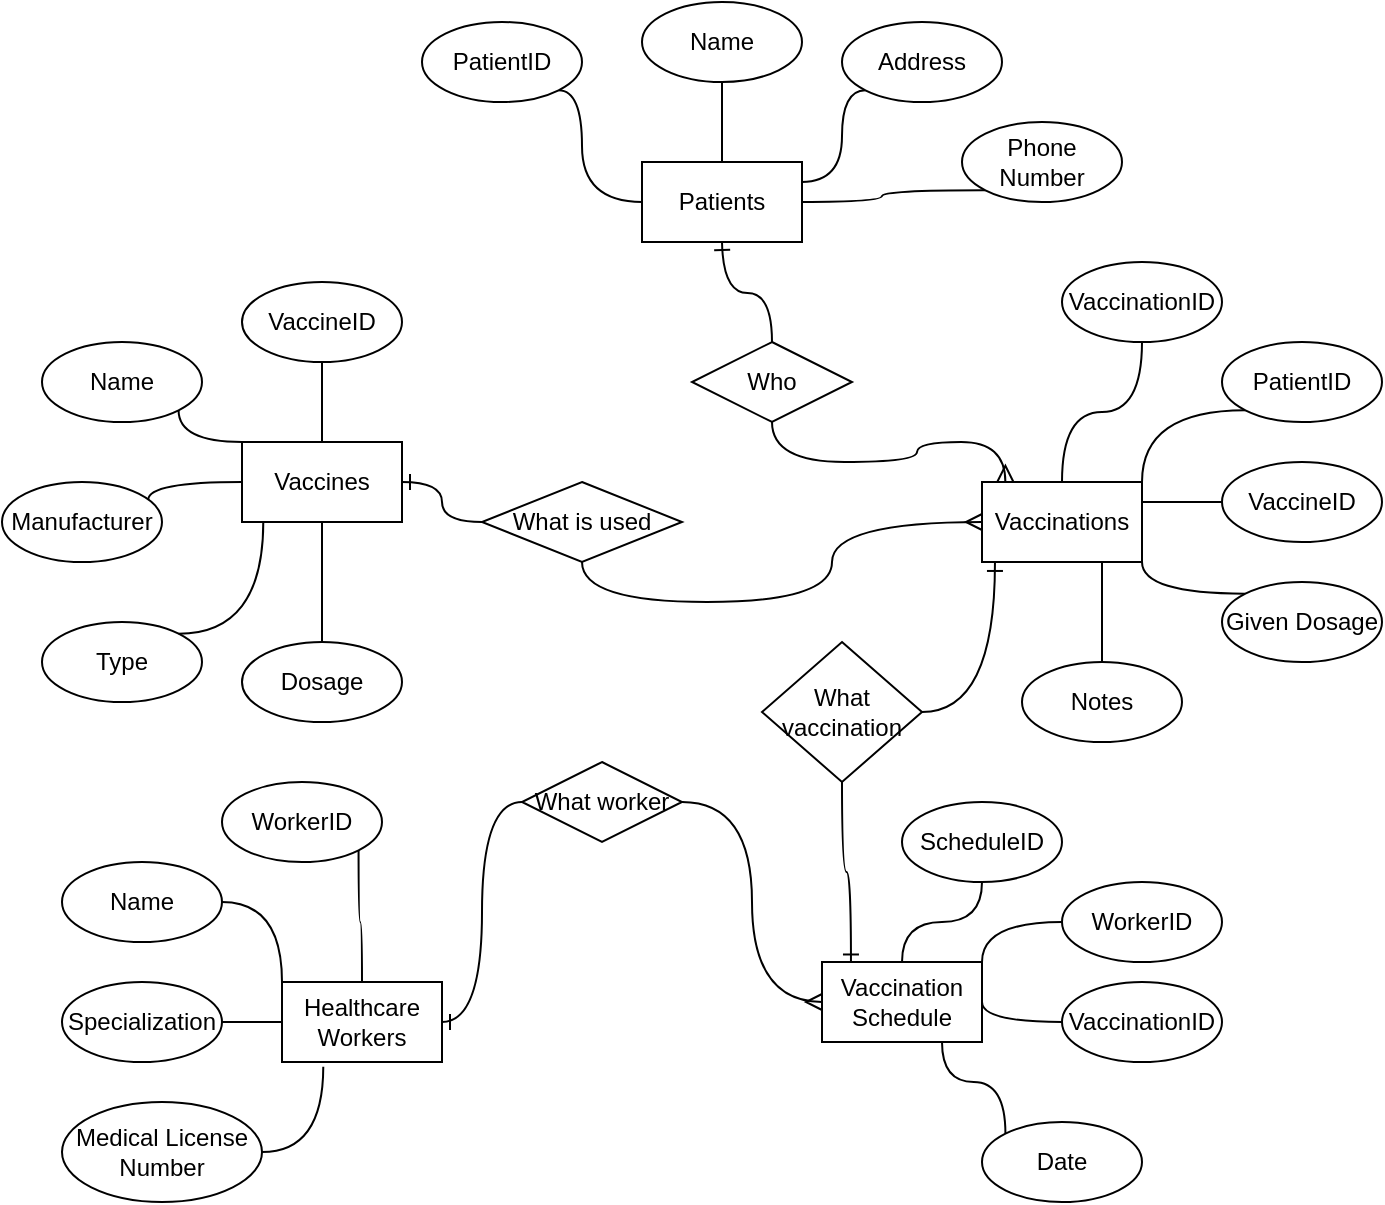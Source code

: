<mxfile version="21.8.0" type="device">
  <diagram name="Сторінка-1" id="_Ro8ebr_PKxynZWaetWl">
    <mxGraphModel dx="1434" dy="744" grid="1" gridSize="10" guides="1" tooltips="1" connect="1" arrows="1" fold="1" page="1" pageScale="1" pageWidth="850" pageHeight="1100" math="0" shadow="0">
      <root>
        <mxCell id="0" />
        <mxCell id="1" parent="0" />
        <mxCell id="3lOZ6aOzdxaL4Qyu1qb0-2" value="Patients" style="whiteSpace=wrap;html=1;" parent="1" vertex="1">
          <mxGeometry x="400" y="120" width="80" height="40" as="geometry" />
        </mxCell>
        <mxCell id="3lOZ6aOzdxaL4Qyu1qb0-3" value="Vaccines" style="whiteSpace=wrap;html=1;" parent="1" vertex="1">
          <mxGeometry x="200" y="260" width="80" height="40" as="geometry" />
        </mxCell>
        <mxCell id="3lOZ6aOzdxaL4Qyu1qb0-47" style="edgeStyle=orthogonalEdgeStyle;rounded=0;orthogonalLoop=1;jettySize=auto;html=1;exitX=0.5;exitY=0;exitDx=0;exitDy=0;entryX=0.5;entryY=1;entryDx=0;entryDy=0;curved=1;endArrow=none;endFill=0;" parent="1" source="3lOZ6aOzdxaL4Qyu1qb0-4" target="3lOZ6aOzdxaL4Qyu1qb0-18" edge="1">
          <mxGeometry relative="1" as="geometry" />
        </mxCell>
        <mxCell id="3lOZ6aOzdxaL4Qyu1qb0-4" value="Vaccinations" style="whiteSpace=wrap;html=1;" parent="1" vertex="1">
          <mxGeometry x="570" y="280" width="80" height="40" as="geometry" />
        </mxCell>
        <mxCell id="3lOZ6aOzdxaL4Qyu1qb0-54" style="edgeStyle=orthogonalEdgeStyle;rounded=0;orthogonalLoop=1;jettySize=auto;html=1;exitX=0.5;exitY=0;exitDx=0;exitDy=0;entryX=1;entryY=1;entryDx=0;entryDy=0;endArrow=none;endFill=0;curved=1;" parent="1" source="3lOZ6aOzdxaL4Qyu1qb0-5" target="3lOZ6aOzdxaL4Qyu1qb0-24" edge="1">
          <mxGeometry relative="1" as="geometry" />
        </mxCell>
        <mxCell id="3lOZ6aOzdxaL4Qyu1qb0-55" style="edgeStyle=orthogonalEdgeStyle;rounded=0;orthogonalLoop=1;jettySize=auto;html=1;exitX=0;exitY=0;exitDx=0;exitDy=0;entryX=1;entryY=0.5;entryDx=0;entryDy=0;curved=1;endArrow=none;endFill=0;" parent="1" source="3lOZ6aOzdxaL4Qyu1qb0-5" target="3lOZ6aOzdxaL4Qyu1qb0-25" edge="1">
          <mxGeometry relative="1" as="geometry" />
        </mxCell>
        <mxCell id="3lOZ6aOzdxaL4Qyu1qb0-56" style="edgeStyle=orthogonalEdgeStyle;rounded=0;orthogonalLoop=1;jettySize=auto;html=1;exitX=0;exitY=0.5;exitDx=0;exitDy=0;entryX=1;entryY=0.5;entryDx=0;entryDy=0;curved=1;endArrow=none;endFill=0;" parent="1" source="3lOZ6aOzdxaL4Qyu1qb0-5" target="3lOZ6aOzdxaL4Qyu1qb0-26" edge="1">
          <mxGeometry relative="1" as="geometry" />
        </mxCell>
        <mxCell id="3lOZ6aOzdxaL4Qyu1qb0-5" value="Healthcare Workers" style="whiteSpace=wrap;html=1;" parent="1" vertex="1">
          <mxGeometry x="220" y="530" width="80" height="40" as="geometry" />
        </mxCell>
        <mxCell id="3lOZ6aOzdxaL4Qyu1qb0-58" style="edgeStyle=orthogonalEdgeStyle;rounded=0;orthogonalLoop=1;jettySize=auto;html=1;exitX=0.5;exitY=0;exitDx=0;exitDy=0;entryX=0.5;entryY=1;entryDx=0;entryDy=0;curved=1;endArrow=none;endFill=0;" parent="1" source="3lOZ6aOzdxaL4Qyu1qb0-6" target="3lOZ6aOzdxaL4Qyu1qb0-28" edge="1">
          <mxGeometry relative="1" as="geometry" />
        </mxCell>
        <mxCell id="3lOZ6aOzdxaL4Qyu1qb0-59" style="edgeStyle=orthogonalEdgeStyle;rounded=0;orthogonalLoop=1;jettySize=auto;html=1;exitX=1;exitY=0;exitDx=0;exitDy=0;entryX=0;entryY=0.5;entryDx=0;entryDy=0;curved=1;endArrow=none;endFill=0;" parent="1" source="3lOZ6aOzdxaL4Qyu1qb0-6" target="3lOZ6aOzdxaL4Qyu1qb0-29" edge="1">
          <mxGeometry relative="1" as="geometry" />
        </mxCell>
        <mxCell id="3lOZ6aOzdxaL4Qyu1qb0-60" style="edgeStyle=orthogonalEdgeStyle;rounded=0;orthogonalLoop=1;jettySize=auto;html=1;exitX=1;exitY=0.5;exitDx=0;exitDy=0;entryX=0;entryY=0.5;entryDx=0;entryDy=0;curved=1;endArrow=none;endFill=0;" parent="1" source="3lOZ6aOzdxaL4Qyu1qb0-6" target="3lOZ6aOzdxaL4Qyu1qb0-30" edge="1">
          <mxGeometry relative="1" as="geometry">
            <Array as="points">
              <mxPoint x="570" y="550" />
            </Array>
          </mxGeometry>
        </mxCell>
        <mxCell id="3lOZ6aOzdxaL4Qyu1qb0-6" value="Vaccination Schedule" style="whiteSpace=wrap;html=1;" parent="1" vertex="1">
          <mxGeometry x="490" y="520" width="80" height="40" as="geometry" />
        </mxCell>
        <mxCell id="3lOZ6aOzdxaL4Qyu1qb0-43" style="edgeStyle=orthogonalEdgeStyle;rounded=0;orthogonalLoop=1;jettySize=auto;html=1;exitX=1;exitY=1;exitDx=0;exitDy=0;entryX=0;entryY=0.5;entryDx=0;entryDy=0;curved=1;endArrow=none;endFill=0;" parent="1" source="3lOZ6aOzdxaL4Qyu1qb0-7" target="3lOZ6aOzdxaL4Qyu1qb0-2" edge="1">
          <mxGeometry relative="1" as="geometry">
            <Array as="points">
              <mxPoint x="370" y="84" />
              <mxPoint x="370" y="140" />
            </Array>
          </mxGeometry>
        </mxCell>
        <mxCell id="3lOZ6aOzdxaL4Qyu1qb0-7" value="PatientID" style="ellipse;whiteSpace=wrap;html=1;" parent="1" vertex="1">
          <mxGeometry x="290" y="50" width="80" height="40" as="geometry" />
        </mxCell>
        <mxCell id="3lOZ6aOzdxaL4Qyu1qb0-44" style="edgeStyle=orthogonalEdgeStyle;rounded=0;orthogonalLoop=1;jettySize=auto;html=1;exitX=0.5;exitY=1;exitDx=0;exitDy=0;entryX=0.5;entryY=0;entryDx=0;entryDy=0;curved=1;endArrow=none;endFill=0;" parent="1" source="3lOZ6aOzdxaL4Qyu1qb0-8" target="3lOZ6aOzdxaL4Qyu1qb0-2" edge="1">
          <mxGeometry relative="1" as="geometry" />
        </mxCell>
        <mxCell id="3lOZ6aOzdxaL4Qyu1qb0-8" value="Name" style="ellipse;whiteSpace=wrap;html=1;" parent="1" vertex="1">
          <mxGeometry x="400" y="40" width="80" height="40" as="geometry" />
        </mxCell>
        <mxCell id="3lOZ6aOzdxaL4Qyu1qb0-45" style="edgeStyle=orthogonalEdgeStyle;rounded=0;orthogonalLoop=1;jettySize=auto;html=1;exitX=0;exitY=1;exitDx=0;exitDy=0;entryX=1;entryY=0.25;entryDx=0;entryDy=0;curved=1;endArrow=none;endFill=0;" parent="1" source="3lOZ6aOzdxaL4Qyu1qb0-9" target="3lOZ6aOzdxaL4Qyu1qb0-2" edge="1">
          <mxGeometry relative="1" as="geometry">
            <Array as="points">
              <mxPoint x="500" y="84" />
              <mxPoint x="500" y="130" />
            </Array>
          </mxGeometry>
        </mxCell>
        <mxCell id="3lOZ6aOzdxaL4Qyu1qb0-9" value="Address" style="ellipse;whiteSpace=wrap;html=1;" parent="1" vertex="1">
          <mxGeometry x="500" y="50" width="80" height="40" as="geometry" />
        </mxCell>
        <mxCell id="3lOZ6aOzdxaL4Qyu1qb0-46" style="edgeStyle=orthogonalEdgeStyle;rounded=0;orthogonalLoop=1;jettySize=auto;html=1;exitX=0;exitY=1;exitDx=0;exitDy=0;entryX=1;entryY=0.5;entryDx=0;entryDy=0;curved=1;endArrow=none;endFill=0;" parent="1" source="3lOZ6aOzdxaL4Qyu1qb0-10" target="3lOZ6aOzdxaL4Qyu1qb0-2" edge="1">
          <mxGeometry relative="1" as="geometry" />
        </mxCell>
        <mxCell id="3lOZ6aOzdxaL4Qyu1qb0-10" value="Phone Number" style="ellipse;whiteSpace=wrap;html=1;" parent="1" vertex="1">
          <mxGeometry x="560" y="100" width="80" height="40" as="geometry" />
        </mxCell>
        <mxCell id="3lOZ6aOzdxaL4Qyu1qb0-39" style="edgeStyle=orthogonalEdgeStyle;rounded=0;orthogonalLoop=1;jettySize=auto;html=1;exitX=0.5;exitY=1;exitDx=0;exitDy=0;entryX=0.5;entryY=0;entryDx=0;entryDy=0;endArrow=none;endFill=0;elbow=vertical;curved=1;" parent="1" source="3lOZ6aOzdxaL4Qyu1qb0-11" target="3lOZ6aOzdxaL4Qyu1qb0-3" edge="1">
          <mxGeometry relative="1" as="geometry" />
        </mxCell>
        <mxCell id="3lOZ6aOzdxaL4Qyu1qb0-11" value="VaccineID" style="ellipse;whiteSpace=wrap;html=1;" parent="1" vertex="1">
          <mxGeometry x="200" y="180" width="80" height="40" as="geometry" />
        </mxCell>
        <mxCell id="3lOZ6aOzdxaL4Qyu1qb0-12" value="Name" style="ellipse;whiteSpace=wrap;html=1;" parent="1" vertex="1">
          <mxGeometry x="100" y="210" width="80" height="40" as="geometry" />
        </mxCell>
        <mxCell id="3lOZ6aOzdxaL4Qyu1qb0-38" style="edgeStyle=orthogonalEdgeStyle;rounded=0;orthogonalLoop=1;jettySize=auto;html=1;exitX=0.914;exitY=0.221;exitDx=0;exitDy=0;entryX=0;entryY=0.5;entryDx=0;entryDy=0;endArrow=none;endFill=0;curved=1;exitPerimeter=0;" parent="1" source="3lOZ6aOzdxaL4Qyu1qb0-13" target="3lOZ6aOzdxaL4Qyu1qb0-3" edge="1">
          <mxGeometry relative="1" as="geometry">
            <Array as="points">
              <mxPoint x="153" y="280" />
            </Array>
          </mxGeometry>
        </mxCell>
        <mxCell id="3lOZ6aOzdxaL4Qyu1qb0-13" value="Manufacturer" style="ellipse;whiteSpace=wrap;html=1;" parent="1" vertex="1">
          <mxGeometry x="80" y="280" width="80" height="40" as="geometry" />
        </mxCell>
        <mxCell id="3lOZ6aOzdxaL4Qyu1qb0-14" value="Type" style="ellipse;whiteSpace=wrap;html=1;" parent="1" vertex="1">
          <mxGeometry x="100" y="350" width="80" height="40" as="geometry" />
        </mxCell>
        <mxCell id="3lOZ6aOzdxaL4Qyu1qb0-42" style="edgeStyle=orthogonalEdgeStyle;rounded=0;orthogonalLoop=1;jettySize=auto;html=1;exitX=0.5;exitY=0;exitDx=0;exitDy=0;entryX=0.5;entryY=1;entryDx=0;entryDy=0;curved=1;endArrow=none;endFill=0;" parent="1" source="3lOZ6aOzdxaL4Qyu1qb0-15" target="3lOZ6aOzdxaL4Qyu1qb0-3" edge="1">
          <mxGeometry relative="1" as="geometry" />
        </mxCell>
        <mxCell id="3lOZ6aOzdxaL4Qyu1qb0-15" value="Dosage" style="ellipse;whiteSpace=wrap;html=1;" parent="1" vertex="1">
          <mxGeometry x="200" y="360" width="80" height="40" as="geometry" />
        </mxCell>
        <mxCell id="3lOZ6aOzdxaL4Qyu1qb0-18" value="VaccinationID" style="ellipse;whiteSpace=wrap;html=1;" parent="1" vertex="1">
          <mxGeometry x="610" y="170" width="80" height="40" as="geometry" />
        </mxCell>
        <mxCell id="3lOZ6aOzdxaL4Qyu1qb0-48" style="edgeStyle=orthogonalEdgeStyle;rounded=0;orthogonalLoop=1;jettySize=auto;html=1;exitX=0;exitY=1;exitDx=0;exitDy=0;entryX=1;entryY=0;entryDx=0;entryDy=0;curved=1;endArrow=none;endFill=0;" parent="1" source="3lOZ6aOzdxaL4Qyu1qb0-19" target="3lOZ6aOzdxaL4Qyu1qb0-4" edge="1">
          <mxGeometry relative="1" as="geometry" />
        </mxCell>
        <mxCell id="3lOZ6aOzdxaL4Qyu1qb0-19" value="PatientID" style="ellipse;whiteSpace=wrap;html=1;" parent="1" vertex="1">
          <mxGeometry x="690" y="210" width="80" height="40" as="geometry" />
        </mxCell>
        <mxCell id="3lOZ6aOzdxaL4Qyu1qb0-50" style="edgeStyle=orthogonalEdgeStyle;rounded=0;orthogonalLoop=1;jettySize=auto;html=1;exitX=0;exitY=0.5;exitDx=0;exitDy=0;entryX=1;entryY=0.25;entryDx=0;entryDy=0;curved=1;endArrow=none;endFill=0;" parent="1" source="3lOZ6aOzdxaL4Qyu1qb0-20" target="3lOZ6aOzdxaL4Qyu1qb0-4" edge="1">
          <mxGeometry relative="1" as="geometry" />
        </mxCell>
        <mxCell id="3lOZ6aOzdxaL4Qyu1qb0-20" value="VaccineID" style="ellipse;whiteSpace=wrap;html=1;" parent="1" vertex="1">
          <mxGeometry x="690" y="270" width="80" height="40" as="geometry" />
        </mxCell>
        <mxCell id="3lOZ6aOzdxaL4Qyu1qb0-51" style="edgeStyle=orthogonalEdgeStyle;rounded=0;orthogonalLoop=1;jettySize=auto;html=1;exitX=0;exitY=0;exitDx=0;exitDy=0;entryX=1;entryY=1;entryDx=0;entryDy=0;curved=1;endArrow=none;endFill=0;" parent="1" source="3lOZ6aOzdxaL4Qyu1qb0-22" target="3lOZ6aOzdxaL4Qyu1qb0-4" edge="1">
          <mxGeometry relative="1" as="geometry">
            <Array as="points">
              <mxPoint x="650" y="336" />
            </Array>
          </mxGeometry>
        </mxCell>
        <mxCell id="3lOZ6aOzdxaL4Qyu1qb0-22" value="Given Dosage" style="ellipse;whiteSpace=wrap;html=1;" parent="1" vertex="1">
          <mxGeometry x="690" y="330" width="80" height="40" as="geometry" />
        </mxCell>
        <mxCell id="3lOZ6aOzdxaL4Qyu1qb0-53" style="edgeStyle=orthogonalEdgeStyle;rounded=0;orthogonalLoop=1;jettySize=auto;html=1;exitX=0.5;exitY=0;exitDx=0;exitDy=0;entryX=0.75;entryY=1;entryDx=0;entryDy=0;endArrow=none;endFill=0;curved=1;" parent="1" source="3lOZ6aOzdxaL4Qyu1qb0-23" target="3lOZ6aOzdxaL4Qyu1qb0-4" edge="1">
          <mxGeometry relative="1" as="geometry" />
        </mxCell>
        <mxCell id="3lOZ6aOzdxaL4Qyu1qb0-23" value="Notes" style="ellipse;whiteSpace=wrap;html=1;" parent="1" vertex="1">
          <mxGeometry x="590" y="370" width="80" height="40" as="geometry" />
        </mxCell>
        <mxCell id="3lOZ6aOzdxaL4Qyu1qb0-24" value="WorkerID" style="ellipse;whiteSpace=wrap;html=1;" parent="1" vertex="1">
          <mxGeometry x="190" y="430" width="80" height="40" as="geometry" />
        </mxCell>
        <mxCell id="3lOZ6aOzdxaL4Qyu1qb0-25" value="Name" style="ellipse;whiteSpace=wrap;html=1;" parent="1" vertex="1">
          <mxGeometry x="110" y="470" width="80" height="40" as="geometry" />
        </mxCell>
        <mxCell id="3lOZ6aOzdxaL4Qyu1qb0-26" value="Specialization" style="ellipse;whiteSpace=wrap;html=1;" parent="1" vertex="1">
          <mxGeometry x="110" y="530" width="80" height="40" as="geometry" />
        </mxCell>
        <mxCell id="3lOZ6aOzdxaL4Qyu1qb0-27" value="Medical License Number" style="ellipse;whiteSpace=wrap;html=1;" parent="1" vertex="1">
          <mxGeometry x="110" y="590" width="100" height="50" as="geometry" />
        </mxCell>
        <mxCell id="3lOZ6aOzdxaL4Qyu1qb0-28" value="ScheduleID" style="ellipse;whiteSpace=wrap;html=1;" parent="1" vertex="1">
          <mxGeometry x="530" y="440" width="80" height="40" as="geometry" />
        </mxCell>
        <mxCell id="3lOZ6aOzdxaL4Qyu1qb0-29" value="WorkerID" style="ellipse;whiteSpace=wrap;html=1;" parent="1" vertex="1">
          <mxGeometry x="610" y="480" width="80" height="40" as="geometry" />
        </mxCell>
        <mxCell id="3lOZ6aOzdxaL4Qyu1qb0-30" value="VaccinationID" style="ellipse;whiteSpace=wrap;html=1;" parent="1" vertex="1">
          <mxGeometry x="610" y="530" width="80" height="40" as="geometry" />
        </mxCell>
        <mxCell id="3lOZ6aOzdxaL4Qyu1qb0-61" style="edgeStyle=orthogonalEdgeStyle;rounded=0;orthogonalLoop=1;jettySize=auto;html=1;exitX=0;exitY=0;exitDx=0;exitDy=0;entryX=0.75;entryY=1;entryDx=0;entryDy=0;curved=1;endArrow=none;endFill=0;" parent="1" source="3lOZ6aOzdxaL4Qyu1qb0-31" target="3lOZ6aOzdxaL4Qyu1qb0-6" edge="1">
          <mxGeometry relative="1" as="geometry" />
        </mxCell>
        <mxCell id="3lOZ6aOzdxaL4Qyu1qb0-31" value="Date" style="ellipse;whiteSpace=wrap;html=1;" parent="1" vertex="1">
          <mxGeometry x="570" y="600" width="80" height="40" as="geometry" />
        </mxCell>
        <mxCell id="3lOZ6aOzdxaL4Qyu1qb0-40" style="edgeStyle=orthogonalEdgeStyle;rounded=0;orthogonalLoop=1;jettySize=auto;html=1;exitX=1;exitY=1;exitDx=0;exitDy=0;entryX=0;entryY=0;entryDx=0;entryDy=0;endArrow=none;endFill=0;curved=1;" parent="1" source="3lOZ6aOzdxaL4Qyu1qb0-12" target="3lOZ6aOzdxaL4Qyu1qb0-3" edge="1">
          <mxGeometry relative="1" as="geometry">
            <Array as="points">
              <mxPoint x="168" y="260" />
            </Array>
          </mxGeometry>
        </mxCell>
        <mxCell id="3lOZ6aOzdxaL4Qyu1qb0-41" style="edgeStyle=orthogonalEdgeStyle;rounded=0;orthogonalLoop=1;jettySize=auto;html=1;exitX=1;exitY=0;exitDx=0;exitDy=0;entryX=0.133;entryY=1;entryDx=0;entryDy=0;entryPerimeter=0;endArrow=none;endFill=0;curved=1;" parent="1" source="3lOZ6aOzdxaL4Qyu1qb0-14" target="3lOZ6aOzdxaL4Qyu1qb0-3" edge="1">
          <mxGeometry relative="1" as="geometry" />
        </mxCell>
        <mxCell id="3lOZ6aOzdxaL4Qyu1qb0-57" style="edgeStyle=orthogonalEdgeStyle;rounded=0;orthogonalLoop=1;jettySize=auto;html=1;exitX=1;exitY=0.5;exitDx=0;exitDy=0;entryX=0.258;entryY=1.058;entryDx=0;entryDy=0;entryPerimeter=0;curved=1;endArrow=none;endFill=0;" parent="1" source="3lOZ6aOzdxaL4Qyu1qb0-27" target="3lOZ6aOzdxaL4Qyu1qb0-5" edge="1">
          <mxGeometry relative="1" as="geometry" />
        </mxCell>
        <mxCell id="3lOZ6aOzdxaL4Qyu1qb0-63" style="edgeStyle=orthogonalEdgeStyle;rounded=0;orthogonalLoop=1;jettySize=auto;html=1;exitX=0.5;exitY=0;exitDx=0;exitDy=0;endArrow=ERone;endFill=0;curved=1;" parent="1" source="3lOZ6aOzdxaL4Qyu1qb0-62" edge="1">
          <mxGeometry relative="1" as="geometry">
            <mxPoint x="440" y="160" as="targetPoint" />
          </mxGeometry>
        </mxCell>
        <mxCell id="3lOZ6aOzdxaL4Qyu1qb0-64" style="edgeStyle=orthogonalEdgeStyle;rounded=0;orthogonalLoop=1;jettySize=auto;html=1;exitX=0.5;exitY=1;exitDx=0;exitDy=0;entryX=0.146;entryY=-0.003;entryDx=0;entryDy=0;curved=1;endArrow=ERmany;endFill=0;entryPerimeter=0;" parent="1" source="3lOZ6aOzdxaL4Qyu1qb0-62" target="3lOZ6aOzdxaL4Qyu1qb0-4" edge="1">
          <mxGeometry relative="1" as="geometry" />
        </mxCell>
        <mxCell id="3lOZ6aOzdxaL4Qyu1qb0-62" value="Who" style="rhombus;whiteSpace=wrap;html=1;" parent="1" vertex="1">
          <mxGeometry x="425" y="210" width="80" height="40" as="geometry" />
        </mxCell>
        <mxCell id="3lOZ6aOzdxaL4Qyu1qb0-66" style="edgeStyle=orthogonalEdgeStyle;rounded=0;orthogonalLoop=1;jettySize=auto;html=1;exitX=0;exitY=0.5;exitDx=0;exitDy=0;entryX=1;entryY=0.5;entryDx=0;entryDy=0;endArrow=ERone;endFill=0;curved=1;" parent="1" source="3lOZ6aOzdxaL4Qyu1qb0-65" target="3lOZ6aOzdxaL4Qyu1qb0-3" edge="1">
          <mxGeometry relative="1" as="geometry" />
        </mxCell>
        <mxCell id="3lOZ6aOzdxaL4Qyu1qb0-67" style="edgeStyle=orthogonalEdgeStyle;rounded=0;orthogonalLoop=1;jettySize=auto;html=1;exitX=0.5;exitY=1;exitDx=0;exitDy=0;entryX=0;entryY=0.5;entryDx=0;entryDy=0;curved=1;endArrow=ERmany;endFill=0;" parent="1" source="3lOZ6aOzdxaL4Qyu1qb0-65" target="3lOZ6aOzdxaL4Qyu1qb0-4" edge="1">
          <mxGeometry relative="1" as="geometry" />
        </mxCell>
        <mxCell id="3lOZ6aOzdxaL4Qyu1qb0-65" value="What is used" style="rhombus;whiteSpace=wrap;html=1;" parent="1" vertex="1">
          <mxGeometry x="320" y="280" width="100" height="40" as="geometry" />
        </mxCell>
        <mxCell id="3lOZ6aOzdxaL4Qyu1qb0-70" style="edgeStyle=orthogonalEdgeStyle;rounded=0;orthogonalLoop=1;jettySize=auto;html=1;entryX=0.181;entryY=0.006;entryDx=0;entryDy=0;curved=1;entryPerimeter=0;endArrow=ERone;endFill=0;" parent="1" source="3lOZ6aOzdxaL4Qyu1qb0-68" target="3lOZ6aOzdxaL4Qyu1qb0-6" edge="1">
          <mxGeometry relative="1" as="geometry" />
        </mxCell>
        <mxCell id="3lOZ6aOzdxaL4Qyu1qb0-68" value="What vaccination" style="rhombus;whiteSpace=wrap;html=1;" parent="1" vertex="1">
          <mxGeometry x="460" y="360" width="80" height="70" as="geometry" />
        </mxCell>
        <mxCell id="3lOZ6aOzdxaL4Qyu1qb0-71" style="edgeStyle=orthogonalEdgeStyle;rounded=0;orthogonalLoop=1;jettySize=auto;html=1;entryX=0.081;entryY=1.012;entryDx=0;entryDy=0;entryPerimeter=0;endArrow=ERone;endFill=0;curved=1;" parent="1" source="3lOZ6aOzdxaL4Qyu1qb0-68" target="3lOZ6aOzdxaL4Qyu1qb0-4" edge="1">
          <mxGeometry relative="1" as="geometry" />
        </mxCell>
        <mxCell id="3lOZ6aOzdxaL4Qyu1qb0-73" style="edgeStyle=orthogonalEdgeStyle;rounded=0;orthogonalLoop=1;jettySize=auto;html=1;entryX=1;entryY=0.5;entryDx=0;entryDy=0;endArrow=ERone;endFill=0;curved=1;" parent="1" source="3lOZ6aOzdxaL4Qyu1qb0-72" target="3lOZ6aOzdxaL4Qyu1qb0-5" edge="1">
          <mxGeometry relative="1" as="geometry" />
        </mxCell>
        <mxCell id="3lOZ6aOzdxaL4Qyu1qb0-74" style="edgeStyle=orthogonalEdgeStyle;rounded=0;orthogonalLoop=1;jettySize=auto;html=1;entryX=0;entryY=0.5;entryDx=0;entryDy=0;endArrow=ERmany;endFill=0;curved=1;" parent="1" source="3lOZ6aOzdxaL4Qyu1qb0-72" target="3lOZ6aOzdxaL4Qyu1qb0-6" edge="1">
          <mxGeometry relative="1" as="geometry" />
        </mxCell>
        <mxCell id="3lOZ6aOzdxaL4Qyu1qb0-72" value="What worker" style="rhombus;whiteSpace=wrap;html=1;" parent="1" vertex="1">
          <mxGeometry x="340" y="420" width="80" height="40" as="geometry" />
        </mxCell>
      </root>
    </mxGraphModel>
  </diagram>
</mxfile>
